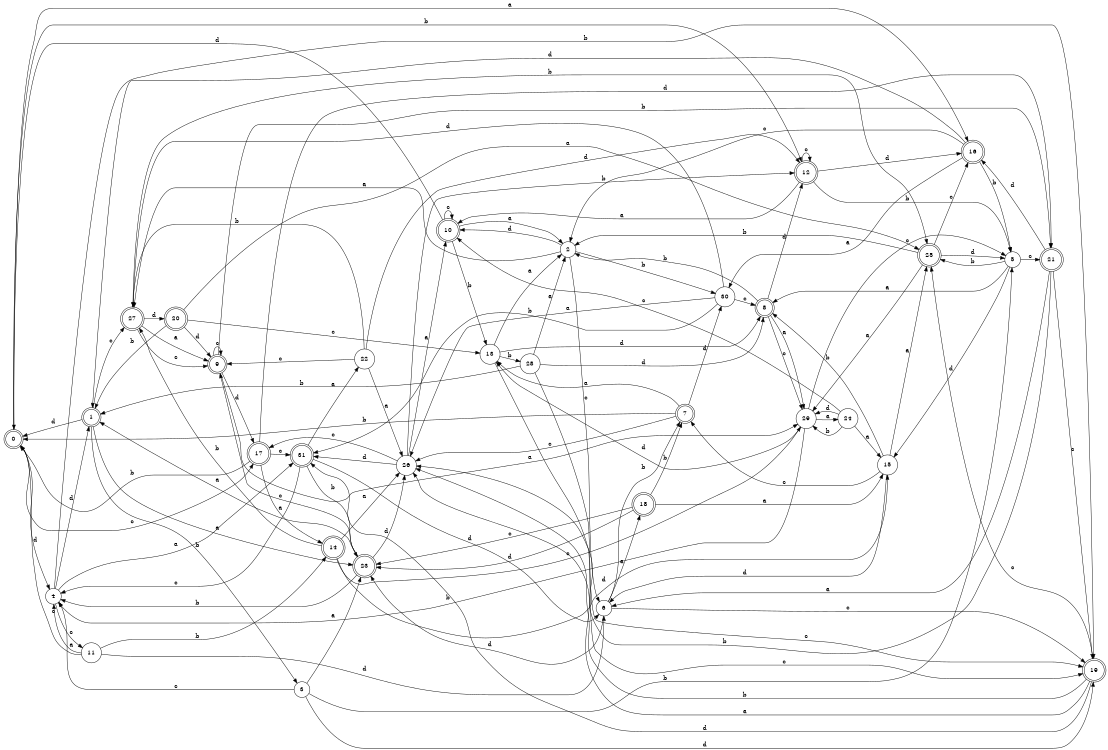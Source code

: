 digraph n26_10 {
__start0 [label="" shape="none"];

rankdir=LR;
size="8,5";

s0 [style="rounded,filled", color="black", fillcolor="white" shape="doublecircle", label="0"];
s1 [style="rounded,filled", color="black", fillcolor="white" shape="doublecircle", label="1"];
s2 [style="filled", color="black", fillcolor="white" shape="circle", label="2"];
s3 [style="filled", color="black", fillcolor="white" shape="circle", label="3"];
s4 [style="filled", color="black", fillcolor="white" shape="circle", label="4"];
s5 [style="filled", color="black", fillcolor="white" shape="circle", label="5"];
s6 [style="filled", color="black", fillcolor="white" shape="circle", label="6"];
s7 [style="rounded,filled", color="black", fillcolor="white" shape="doublecircle", label="7"];
s8 [style="rounded,filled", color="black", fillcolor="white" shape="doublecircle", label="8"];
s9 [style="rounded,filled", color="black", fillcolor="white" shape="doublecircle", label="9"];
s10 [style="rounded,filled", color="black", fillcolor="white" shape="doublecircle", label="10"];
s11 [style="filled", color="black", fillcolor="white" shape="circle", label="11"];
s12 [style="rounded,filled", color="black", fillcolor="white" shape="doublecircle", label="12"];
s13 [style="filled", color="black", fillcolor="white" shape="circle", label="13"];
s14 [style="rounded,filled", color="black", fillcolor="white" shape="doublecircle", label="14"];
s15 [style="filled", color="black", fillcolor="white" shape="circle", label="15"];
s16 [style="rounded,filled", color="black", fillcolor="white" shape="doublecircle", label="16"];
s17 [style="rounded,filled", color="black", fillcolor="white" shape="doublecircle", label="17"];
s18 [style="rounded,filled", color="black", fillcolor="white" shape="doublecircle", label="18"];
s19 [style="rounded,filled", color="black", fillcolor="white" shape="doublecircle", label="19"];
s20 [style="rounded,filled", color="black", fillcolor="white" shape="doublecircle", label="20"];
s21 [style="rounded,filled", color="black", fillcolor="white" shape="doublecircle", label="21"];
s22 [style="filled", color="black", fillcolor="white" shape="circle", label="22"];
s23 [style="rounded,filled", color="black", fillcolor="white" shape="doublecircle", label="23"];
s24 [style="filled", color="black", fillcolor="white" shape="circle", label="24"];
s25 [style="rounded,filled", color="black", fillcolor="white" shape="doublecircle", label="25"];
s26 [style="filled", color="black", fillcolor="white" shape="circle", label="26"];
s27 [style="rounded,filled", color="black", fillcolor="white" shape="doublecircle", label="27"];
s28 [style="filled", color="black", fillcolor="white" shape="circle", label="28"];
s29 [style="filled", color="black", fillcolor="white" shape="circle", label="29"];
s30 [style="filled", color="black", fillcolor="white" shape="circle", label="30"];
s31 [style="rounded,filled", color="black", fillcolor="white" shape="doublecircle", label="31"];
s0 -> s16 [label="a"];
s0 -> s12 [label="b"];
s0 -> s17 [label="c"];
s0 -> s4 [label="d"];
s1 -> s23 [label="a"];
s1 -> s3 [label="b"];
s1 -> s27 [label="c"];
s1 -> s0 [label="d"];
s2 -> s27 [label="a"];
s2 -> s30 [label="b"];
s2 -> s6 [label="c"];
s2 -> s10 [label="d"];
s3 -> s23 [label="a"];
s3 -> s5 [label="b"];
s3 -> s4 [label="c"];
s3 -> s19 [label="d"];
s4 -> s31 [label="a"];
s4 -> s19 [label="b"];
s4 -> s11 [label="c"];
s4 -> s1 [label="d"];
s5 -> s8 [label="a"];
s5 -> s25 [label="b"];
s5 -> s21 [label="c"];
s5 -> s15 [label="d"];
s6 -> s18 [label="a"];
s6 -> s7 [label="b"];
s6 -> s19 [label="c"];
s6 -> s23 [label="d"];
s7 -> s13 [label="a"];
s7 -> s0 [label="b"];
s7 -> s26 [label="c"];
s7 -> s30 [label="d"];
s8 -> s29 [label="a"];
s8 -> s2 [label="b"];
s8 -> s29 [label="c"];
s8 -> s12 [label="d"];
s9 -> s29 [label="a"];
s9 -> s21 [label="b"];
s9 -> s9 [label="c"];
s9 -> s17 [label="d"];
s10 -> s2 [label="a"];
s10 -> s13 [label="b"];
s10 -> s10 [label="c"];
s10 -> s0 [label="d"];
s11 -> s4 [label="a"];
s11 -> s14 [label="b"];
s11 -> s0 [label="c"];
s11 -> s6 [label="d"];
s12 -> s10 [label="a"];
s12 -> s5 [label="b"];
s12 -> s12 [label="c"];
s12 -> s16 [label="d"];
s13 -> s2 [label="a"];
s13 -> s28 [label="b"];
s13 -> s19 [label="c"];
s13 -> s8 [label="d"];
s14 -> s26 [label="a"];
s14 -> s27 [label="b"];
s14 -> s29 [label="c"];
s14 -> s15 [label="d"];
s15 -> s25 [label="a"];
s15 -> s8 [label="b"];
s15 -> s7 [label="c"];
s15 -> s6 [label="d"];
s16 -> s30 [label="a"];
s16 -> s5 [label="b"];
s16 -> s2 [label="c"];
s16 -> s1 [label="d"];
s17 -> s14 [label="a"];
s17 -> s0 [label="b"];
s17 -> s31 [label="c"];
s17 -> s21 [label="d"];
s18 -> s15 [label="a"];
s18 -> s7 [label="b"];
s18 -> s23 [label="c"];
s18 -> s23 [label="d"];
s19 -> s26 [label="a"];
s19 -> s26 [label="b"];
s19 -> s25 [label="c"];
s19 -> s31 [label="d"];
s20 -> s25 [label="a"];
s20 -> s1 [label="b"];
s20 -> s13 [label="c"];
s20 -> s9 [label="d"];
s21 -> s6 [label="a"];
s21 -> s26 [label="b"];
s21 -> s19 [label="c"];
s21 -> s16 [label="d"];
s22 -> s26 [label="a"];
s22 -> s27 [label="b"];
s22 -> s9 [label="c"];
s22 -> s12 [label="d"];
s23 -> s1 [label="a"];
s23 -> s4 [label="b"];
s23 -> s9 [label="c"];
s23 -> s26 [label="d"];
s24 -> s15 [label="a"];
s24 -> s29 [label="b"];
s24 -> s10 [label="c"];
s24 -> s29 [label="d"];
s25 -> s29 [label="a"];
s25 -> s2 [label="b"];
s25 -> s16 [label="c"];
s25 -> s5 [label="d"];
s26 -> s10 [label="a"];
s26 -> s12 [label="b"];
s26 -> s17 [label="c"];
s26 -> s31 [label="d"];
s27 -> s9 [label="a"];
s27 -> s25 [label="b"];
s27 -> s9 [label="c"];
s27 -> s20 [label="d"];
s28 -> s2 [label="a"];
s28 -> s1 [label="b"];
s28 -> s19 [label="c"];
s28 -> s8 [label="d"];
s29 -> s24 [label="a"];
s29 -> s4 [label="b"];
s29 -> s5 [label="c"];
s29 -> s13 [label="d"];
s30 -> s26 [label="a"];
s30 -> s31 [label="b"];
s30 -> s8 [label="c"];
s30 -> s27 [label="d"];
s31 -> s22 [label="a"];
s31 -> s23 [label="b"];
s31 -> s4 [label="c"];
s31 -> s6 [label="d"];

}